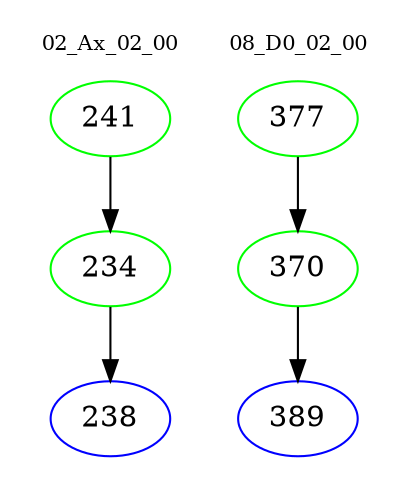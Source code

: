 digraph{
subgraph cluster_0 {
color = white
label = "02_Ax_02_00";
fontsize=10;
T0_241 [label="241", color="green"]
T0_241 -> T0_234 [color="black"]
T0_234 [label="234", color="green"]
T0_234 -> T0_238 [color="black"]
T0_238 [label="238", color="blue"]
}
subgraph cluster_1 {
color = white
label = "08_D0_02_00";
fontsize=10;
T1_377 [label="377", color="green"]
T1_377 -> T1_370 [color="black"]
T1_370 [label="370", color="green"]
T1_370 -> T1_389 [color="black"]
T1_389 [label="389", color="blue"]
}
}
